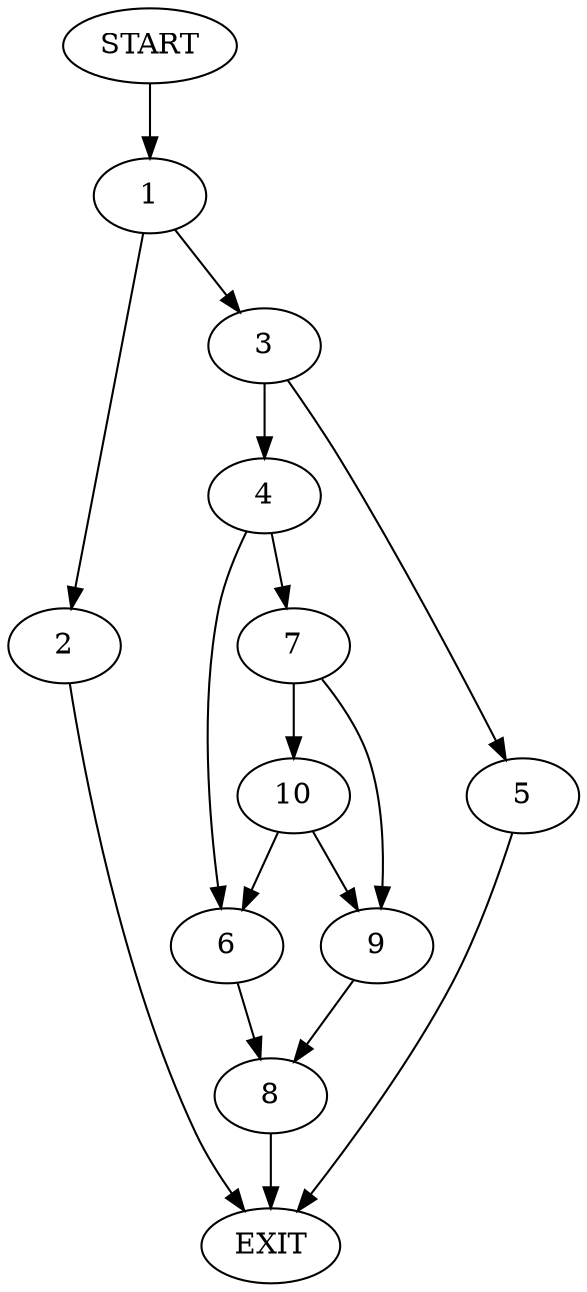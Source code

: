 digraph {
0 [label="START"]
11 [label="EXIT"]
0 -> 1
1 -> 2
1 -> 3
3 -> 4
3 -> 5
2 -> 11
5 -> 11
4 -> 6
4 -> 7
6 -> 8
7 -> 9
7 -> 10
9 -> 8
10 -> 9
10 -> 6
8 -> 11
}
